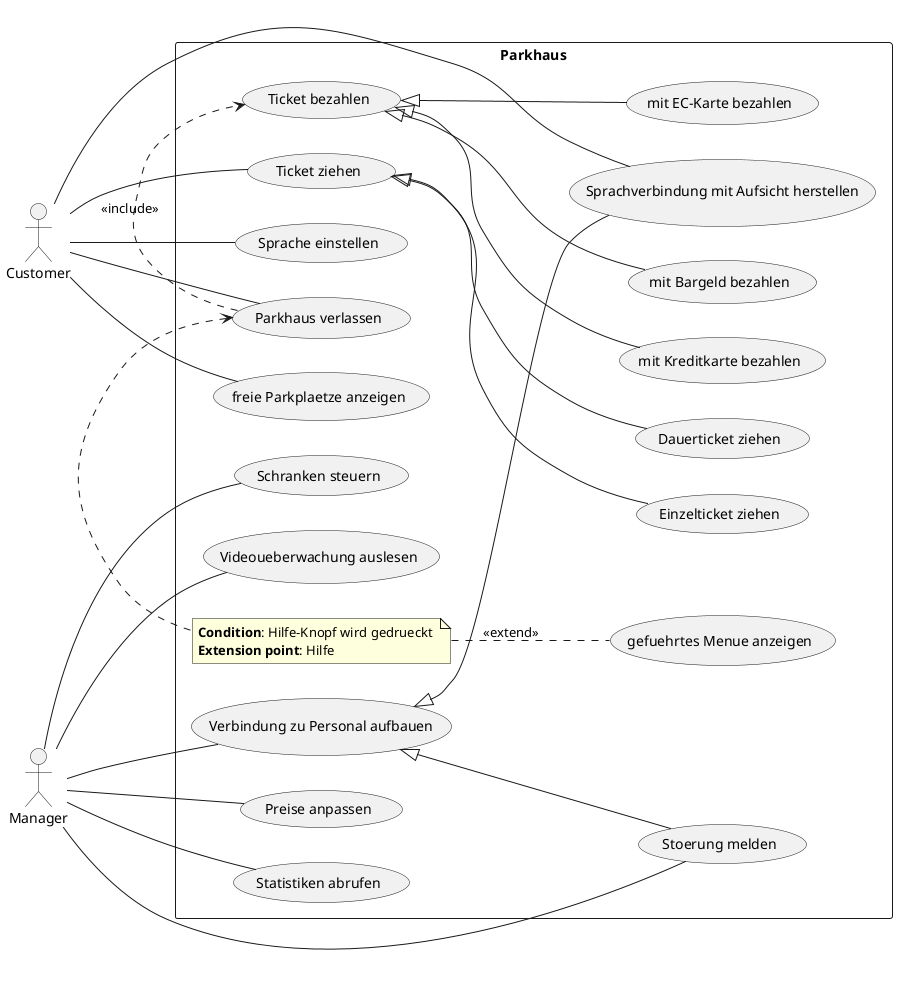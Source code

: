 @startuml
left to right direction
skinparam packageStyle rectangle
actor Customer
actor Manager

rectangle Parkhaus {
  Customer -- (Parkhaus verlassen)
  Customer -- (freie Parkplaetze anzeigen)
  Customer -- (Ticket ziehen)
  Customer -- (Sprache einstellen)
  Customer -- (Sprachverbindung mit Aufsicht herstellen)

  (Parkhaus verlassen) .> (Ticket bezahlen) : <<include>>
 note "<b>Condition</b>: Hilfe-Knopf wird gedrueckt \n<b>Extension point</b>: Hilfe" as N2
(Parkhaus verlassen) <. N2
N2 .. (gefuehrtes Menue anzeigen): <<extend>>
  (Ticket bezahlen) ^-- (mit Bargeld bezahlen)
  (Ticket bezahlen) ^-- (mit EC-Karte bezahlen)
  (Ticket bezahlen) ^-- (mit Kreditkarte bezahlen)
  (Ticket ziehen) ^-- (Einzelticket ziehen)
  (Ticket ziehen) ^-- (Dauerticket ziehen)
  Manager -- (Statistiken abrufen)
  Manager -- (Schranken steuern)
  Manager -- (Videoueberwachung auslesen)
  Manager -- (Verbindung zu Personal aufbauen)
  (Verbindung zu Personal aufbauen) ^-- (Sprachverbindung mit Aufsicht herstellen)
  (Verbindung zu Personal aufbauen) ^-- (Stoerung melden)
  Manager -- (Stoerung melden)
  Manager -- (Preise anpassen)
}
@enduml